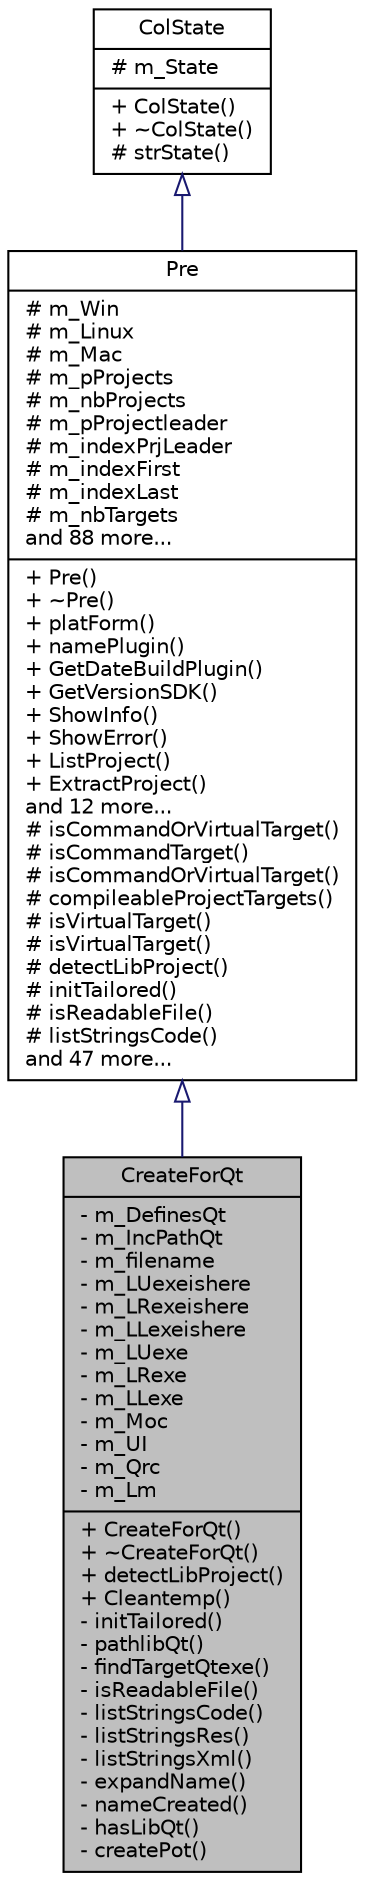 digraph "CreateForQt"
{
  edge [fontname="Helvetica",fontsize="10",labelfontname="Helvetica",labelfontsize="10"];
  node [fontname="Helvetica",fontsize="10",shape=record];
  Node3 [label="{CreateForQt\n|- m_DefinesQt\l- m_IncPathQt\l- m_filename\l- m_LUexeishere\l- m_LRexeishere\l- m_LLexeishere\l- m_LUexe\l- m_LRexe\l- m_LLexe\l- m_Moc\l- m_UI\l- m_Qrc\l- m_Lm\l|+ CreateForQt()\l+ ~CreateForQt()\l+ detectLibProject()\l+ Cleantemp()\l- initTailored()\l- pathlibQt()\l- findTargetQtexe()\l- isReadableFile()\l- listStringsCode()\l- listStringsRes()\l- listStringsXml()\l- expandName()\l- nameCreated()\l- hasLibQt()\l- createPot()\l}",height=0.2,width=0.4,color="black", fillcolor="grey75", style="filled", fontcolor="black"];
  Node4 -> Node3 [dir="back",color="midnightblue",fontsize="10",style="solid",arrowtail="onormal",fontname="Helvetica"];
  Node4 [label="{Pre\n|# m_Win\l# m_Linux\l# m_Mac\l# m_pProjects\l# m_nbProjects\l# m_pProjectleader\l# m_indexPrjLeader\l# m_indexFirst\l# m_indexLast\l# m_nbTargets\land 88 more...\l|+ Pre()\l+ ~Pre()\l+ platForm()\l+ namePlugin()\l+ GetDateBuildPlugin()\l+ GetVersionSDK()\l+ ShowInfo()\l+ ShowError()\l+ ListProject()\l+ ExtractProject()\land 12 more...\l# isCommandOrVirtualTarget()\l# isCommandTarget()\l# isCommandOrVirtualTarget()\l# compileableProjectTargets()\l# isVirtualTarget()\l# isVirtualTarget()\l# detectLibProject()\l# initTailored()\l# isReadableFile()\l# listStringsCode()\land 47 more...\l}",height=0.2,width=0.4,color="black", fillcolor="white", style="filled",URL="$class_pre.html",tooltip="This class supports inherited classes to collect strings to be translated. "];
  Node5 -> Node4 [dir="back",color="midnightblue",fontsize="10",style="solid",arrowtail="onormal",fontname="Helvetica"];
  Node5 [label="{ColState\n|# m_State\l|+ ColState()\l+ ~ColState()\l# strState()\l}",height=0.2,width=0.4,color="black", fillcolor="white", style="filled",URL="$class_col_state.html",tooltip="This classe share data between classe &#39;Pre&#39; and &#39;Collector&#39;. "];
}
